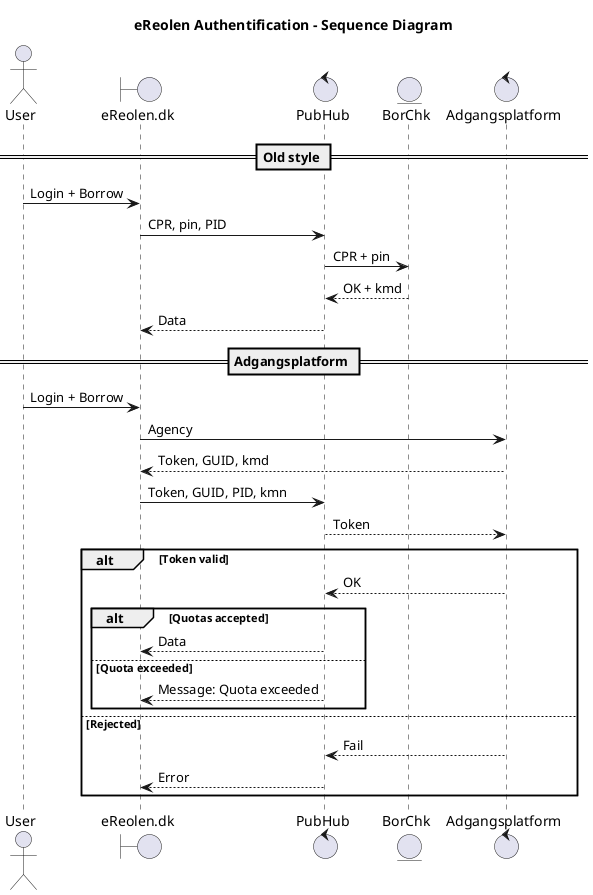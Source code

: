 @startuml
' plantuml/docs/ereolen/authentification_sequence.puml

title "eReolen Authentification - Sequence Diagram"

actor User
boundary "eReolen.dk" as GUI
control "PubHub" as PUBH
entity BorChk as BORCHK
control "Adgangsplatform" as ACCPLAT


== Old style ==

User -> GUI : Login + Borrow
GUI -> PUBH : CPR, pin, PID
PUBH -> BORCHK: CPR + pin
PUBH <-- BORCHK: OK + kmd
GUI <-- PUBH : Data

== Adgangsplatform ==

User -> GUI : Login + Borrow
GUI -> ACCPLAT : Agency
GUI <-- ACCPLAT : Token, GUID, kmd

GUI -> PUBH : Token, GUID, PID, kmn

PUBH --> ACCPLAT : Token


alt Token valid
    PUBH <-- ACCPLAT : OK
    alt Quotas accepted
        GUI <--- PUBH : Data
    else Quota exceeded
        GUI <--- PUBH : Message: Quota exceeded
    end
else Rejected
    PUBH <-- ACCPLAT : Fail
    GUI <--- PUBH : Error
end

@enduml
